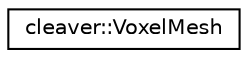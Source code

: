 digraph "Graphical Class Hierarchy"
{
  edge [fontname="Helvetica",fontsize="10",labelfontname="Helvetica",labelfontsize="10"];
  node [fontname="Helvetica",fontsize="10",shape=record];
  rankdir="LR";
  Node1 [label="cleaver::VoxelMesh",height=0.2,width=0.4,color="black", fillcolor="white", style="filled",URL="$classcleaver_1_1_voxel_mesh.html"];
}
